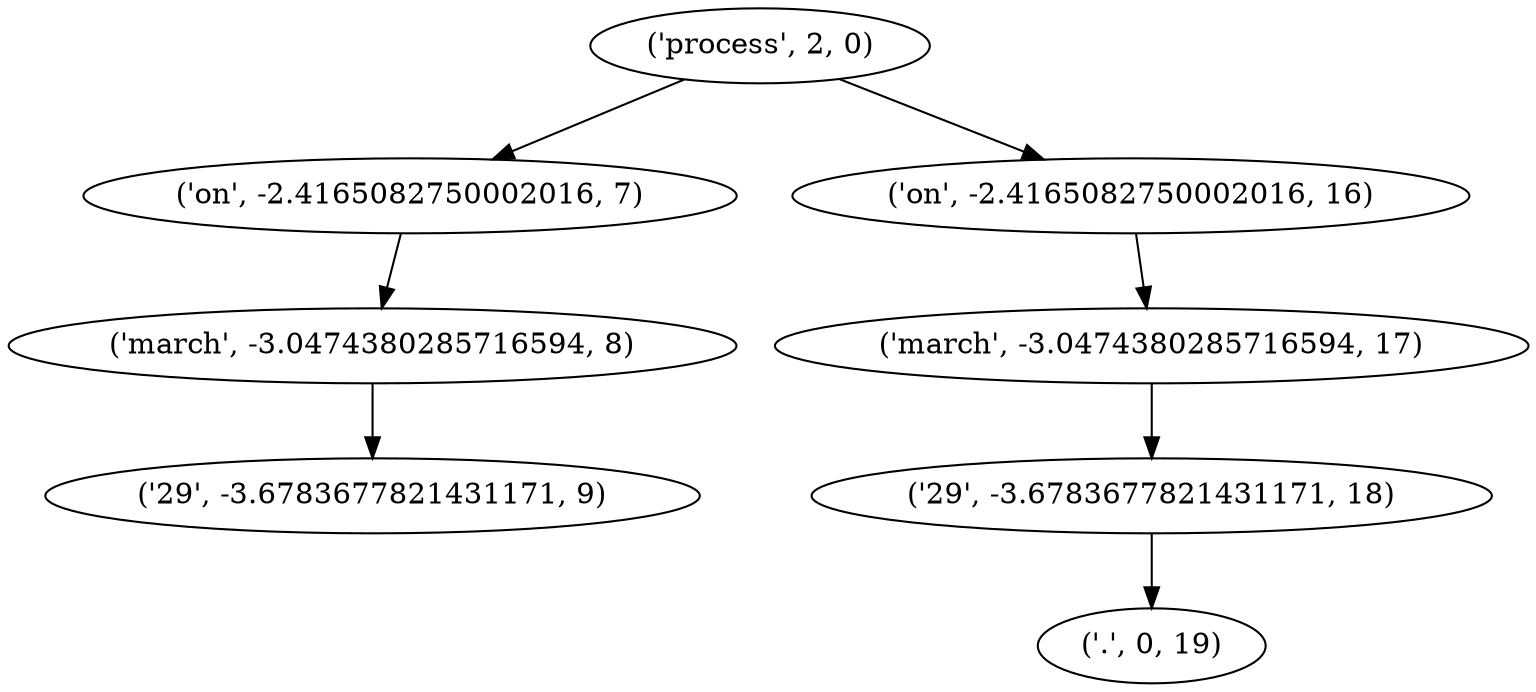 strict digraph "" {
"('29', -3.6783677821431171, 9)";
"('march', -3.0474380285716594, 8)";
"('march', -3.0474380285716594, 17)";
"('on', -2.4165082750002016, 7)";
"('.', 0, 19)";
"('on', -2.4165082750002016, 16)";
"('process', 2, 0)";
"('29', -3.6783677821431171, 18)";
"('march', -3.0474380285716594, 8)" -> "('29', -3.6783677821431171, 9)";
"('march', -3.0474380285716594, 17)" -> "('29', -3.6783677821431171, 18)";
"('on', -2.4165082750002016, 7)" -> "('march', -3.0474380285716594, 8)";
"('on', -2.4165082750002016, 16)" -> "('march', -3.0474380285716594, 17)";
"('process', 2, 0)" -> "('on', -2.4165082750002016, 7)";
"('process', 2, 0)" -> "('on', -2.4165082750002016, 16)";
"('29', -3.6783677821431171, 18)" -> "('.', 0, 19)";
}
